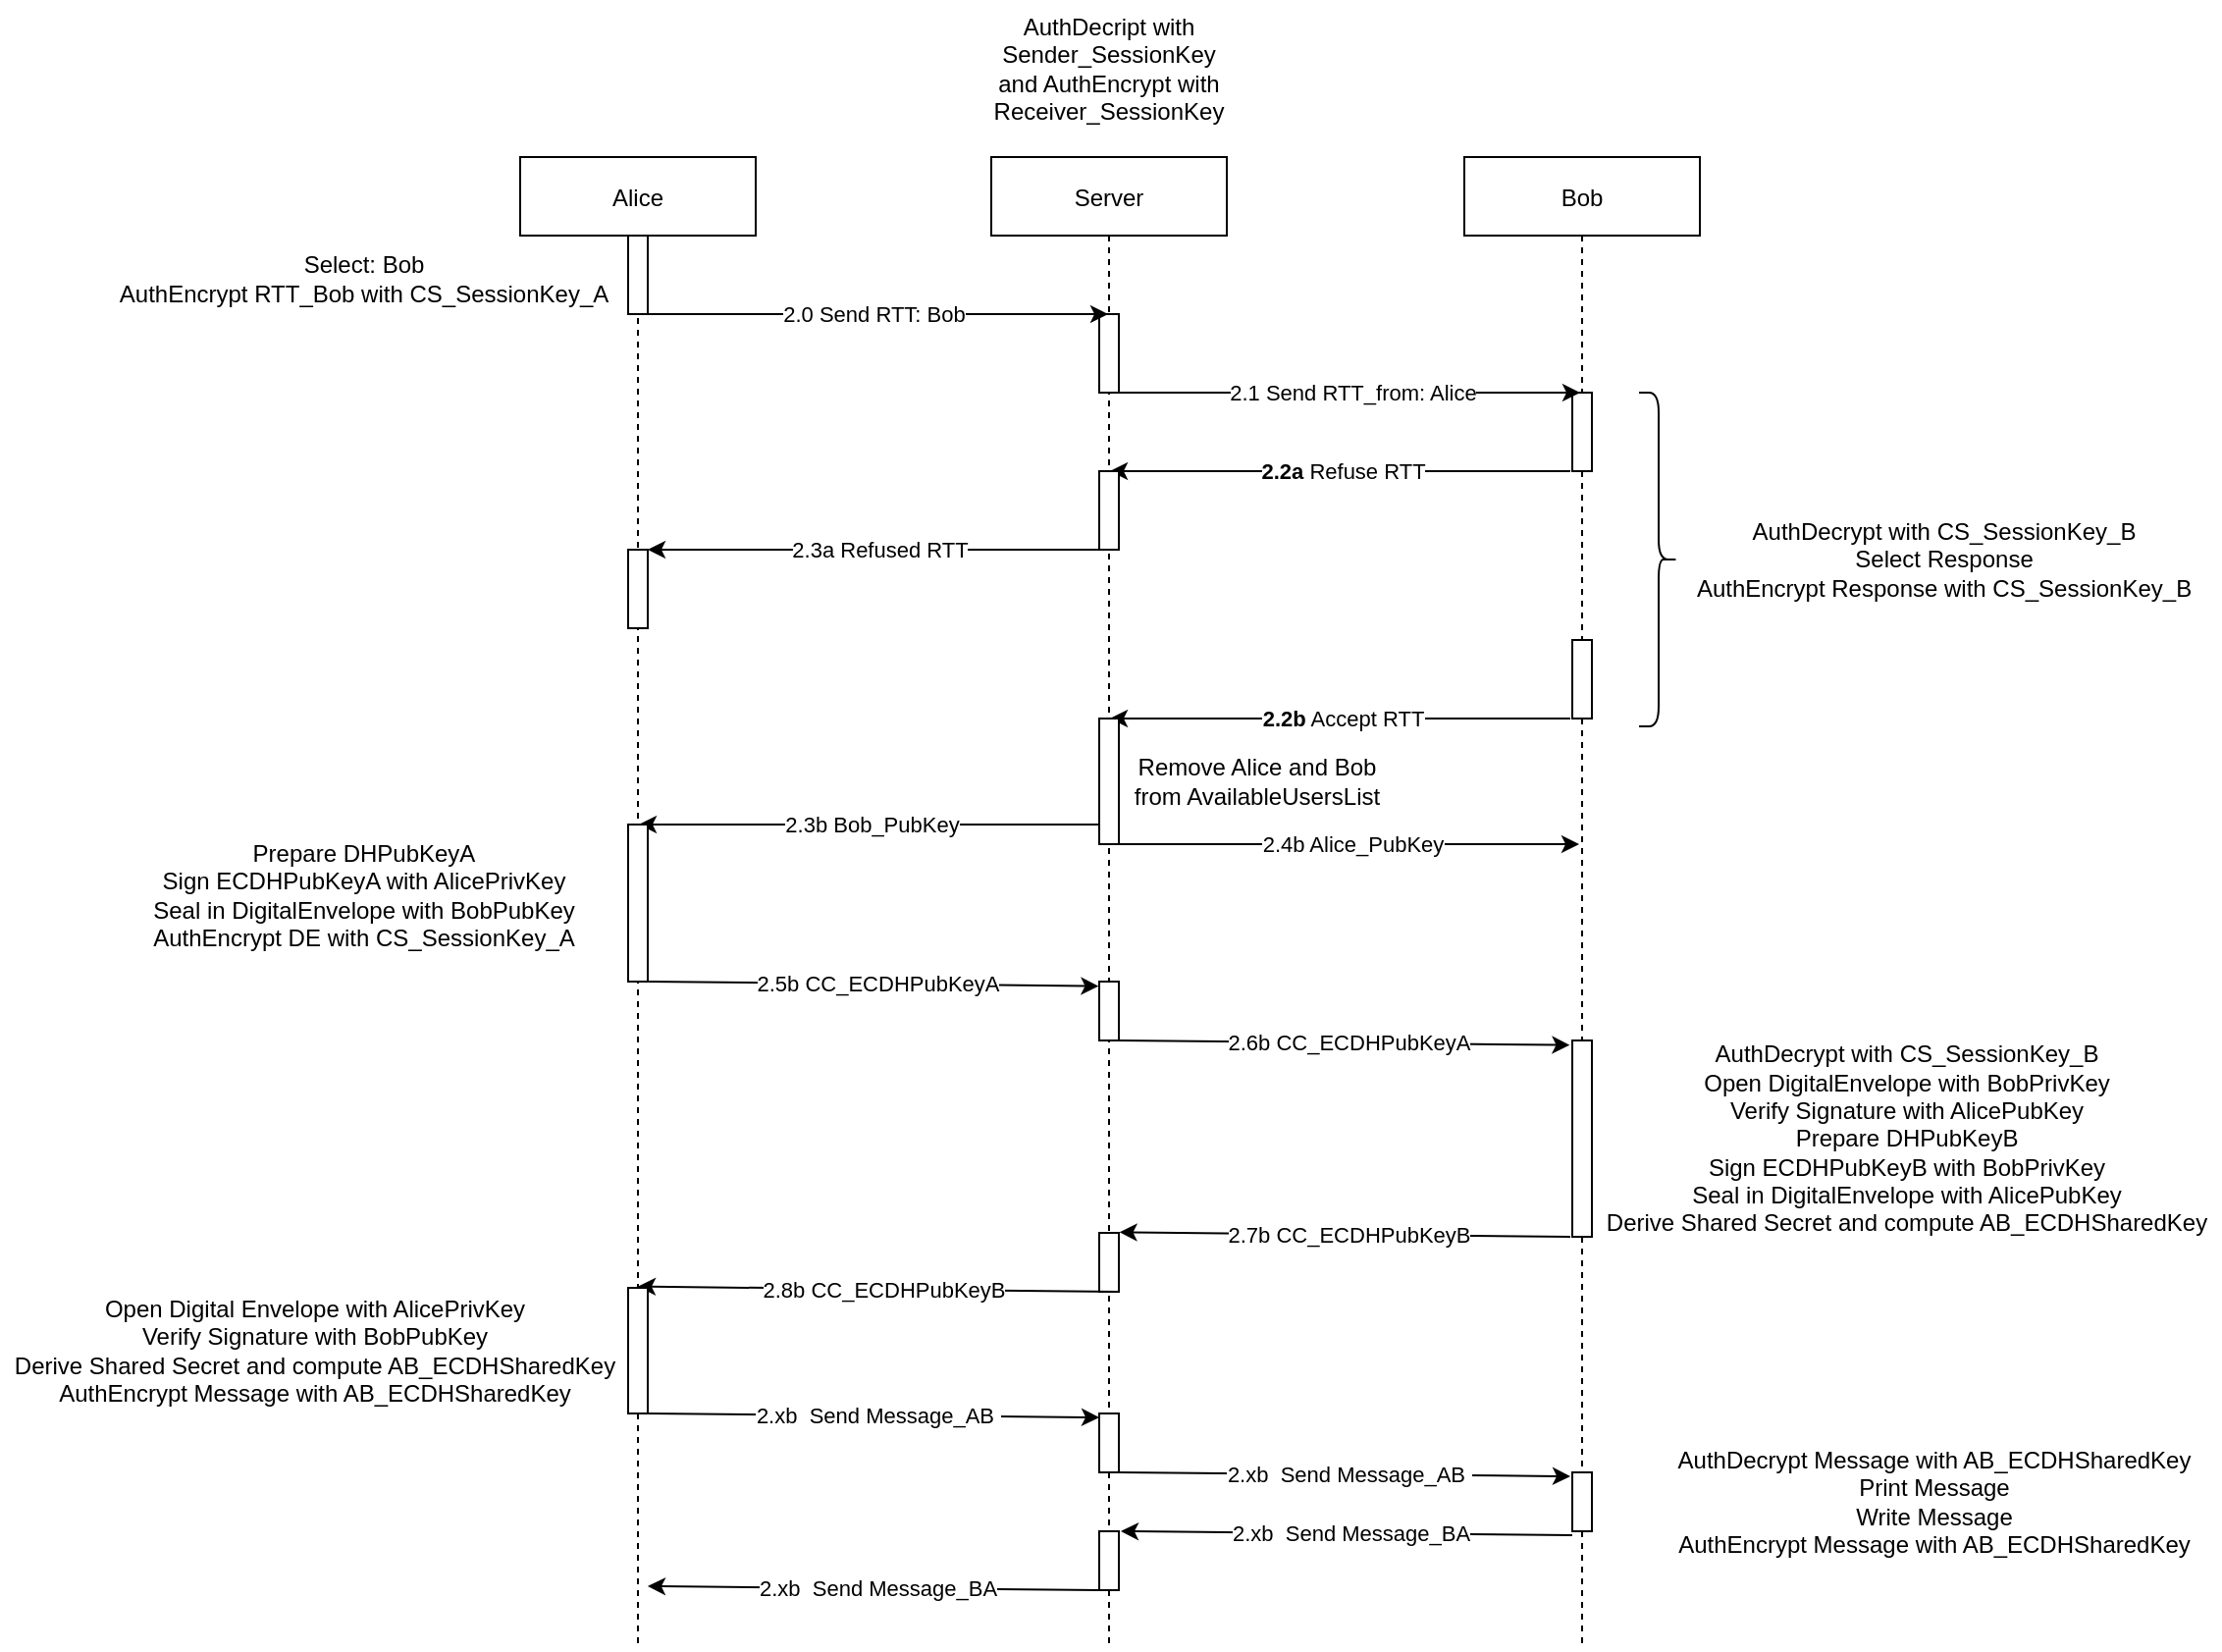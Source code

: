 <mxfile version="14.6.13" type="google"><diagram id="kgpKYQtTHZ0yAKxKKP6v" name="Page-1"><mxGraphModel dx="2096" dy="659" grid="1" gridSize="10" guides="1" tooltips="1" connect="1" arrows="1" fold="1" page="1" pageScale="1" pageWidth="850" pageHeight="1100" math="0" shadow="0"><root><mxCell id="0"/><mxCell id="1" parent="0"/><mxCell id="3nuBFxr9cyL0pnOWT2aG-1" value="Alice" style="shape=umlLifeline;perimeter=lifelinePerimeter;container=1;collapsible=0;recursiveResize=0;rounded=0;shadow=0;strokeWidth=1;" parent="1" vertex="1"><mxGeometry x="80" y="80" width="120" height="760" as="geometry"/></mxCell><mxCell id="3nuBFxr9cyL0pnOWT2aG-5" value="Server" style="shape=umlLifeline;perimeter=lifelinePerimeter;container=1;collapsible=0;recursiveResize=0;rounded=0;shadow=0;strokeWidth=1;" parent="1" vertex="1"><mxGeometry x="320" y="80" width="120" height="760" as="geometry"/></mxCell><mxCell id="1zj3aGGyjTnXeS0juYns-12" value="" style="html=1;points=[];perimeter=orthogonalPerimeter;" parent="1" vertex="1"><mxGeometry x="375" y="160" width="10" height="40" as="geometry"/></mxCell><mxCell id="1zj3aGGyjTnXeS0juYns-6" value="" style="endArrow=classic;html=1;" parent="1" target="3nuBFxr9cyL0pnOWT2aG-5" edge="1"><mxGeometry relative="1" as="geometry"><mxPoint x="140" y="160" as="sourcePoint"/><mxPoint x="240" y="160" as="targetPoint"/></mxGeometry></mxCell><mxCell id="1zj3aGGyjTnXeS0juYns-7" value="2.0 Send RTT: Bob" style="edgeLabel;resizable=0;html=1;align=center;verticalAlign=middle;" parent="1zj3aGGyjTnXeS0juYns-6" connectable="0" vertex="1"><mxGeometry relative="1" as="geometry"/></mxCell><mxCell id="1zj3aGGyjTnXeS0juYns-21" value="" style="html=1;points=[];perimeter=orthogonalPerimeter;" parent="1" vertex="1"><mxGeometry x="135" y="120" width="10" height="40" as="geometry"/></mxCell><mxCell id="KA-yGi2YSNLkWrTA20zO-1" value="Bob" style="shape=umlLifeline;perimeter=lifelinePerimeter;container=1;collapsible=0;recursiveResize=0;rounded=0;shadow=0;strokeWidth=1;" parent="1" vertex="1"><mxGeometry x="561" y="80" width="120" height="760" as="geometry"/></mxCell><mxCell id="KA-yGi2YSNLkWrTA20zO-4" value="" style="html=1;points=[];perimeter=orthogonalPerimeter;" parent="1" vertex="1"><mxGeometry x="616" y="200" width="10" height="40" as="geometry"/></mxCell><mxCell id="KA-yGi2YSNLkWrTA20zO-8" value="" style="endArrow=classic;html=1;" parent="1" edge="1"><mxGeometry relative="1" as="geometry"><mxPoint x="385.5" y="200" as="sourcePoint"/><mxPoint x="620" y="200" as="targetPoint"/></mxGeometry></mxCell><mxCell id="KA-yGi2YSNLkWrTA20zO-9" value="2.1 Send RTT_from: Alice" style="edgeLabel;resizable=0;html=1;align=center;verticalAlign=middle;" parent="KA-yGi2YSNLkWrTA20zO-8" connectable="0" vertex="1"><mxGeometry relative="1" as="geometry"><mxPoint x="1" as="offset"/></mxGeometry></mxCell><mxCell id="KA-yGi2YSNLkWrTA20zO-11" value="" style="endArrow=classic;html=1;" parent="1" edge="1"><mxGeometry relative="1" as="geometry"><mxPoint x="615" y="240" as="sourcePoint"/><mxPoint x="380.5" y="240" as="targetPoint"/></mxGeometry></mxCell><mxCell id="KA-yGi2YSNLkWrTA20zO-12" value="&lt;b&gt;2.2a&lt;/b&gt; Refuse RTT" style="edgeLabel;resizable=0;html=1;align=center;verticalAlign=middle;" parent="KA-yGi2YSNLkWrTA20zO-11" connectable="0" vertex="1"><mxGeometry relative="1" as="geometry"><mxPoint x="1" as="offset"/></mxGeometry></mxCell><mxCell id="KA-yGi2YSNLkWrTA20zO-14" value="" style="html=1;points=[];perimeter=orthogonalPerimeter;" parent="1" vertex="1"><mxGeometry x="375" y="240" width="10" height="40" as="geometry"/></mxCell><mxCell id="KA-yGi2YSNLkWrTA20zO-15" value="" style="endArrow=classic;html=1;" parent="1" edge="1"><mxGeometry relative="1" as="geometry"><mxPoint x="379.5" y="280.0" as="sourcePoint"/><mxPoint x="145.0" y="280.0" as="targetPoint"/></mxGeometry></mxCell><mxCell id="KA-yGi2YSNLkWrTA20zO-16" value="2.3a Refused RTT" style="edgeLabel;resizable=0;html=1;align=center;verticalAlign=middle;" parent="KA-yGi2YSNLkWrTA20zO-15" connectable="0" vertex="1"><mxGeometry relative="1" as="geometry"><mxPoint x="1" as="offset"/></mxGeometry></mxCell><mxCell id="KA-yGi2YSNLkWrTA20zO-17" value="" style="html=1;points=[];perimeter=orthogonalPerimeter;" parent="1" vertex="1"><mxGeometry x="135" y="280" width="10" height="40" as="geometry"/></mxCell><mxCell id="KA-yGi2YSNLkWrTA20zO-18" value="" style="html=1;points=[];perimeter=orthogonalPerimeter;" parent="1" vertex="1"><mxGeometry x="616" y="326" width="10" height="40" as="geometry"/></mxCell><mxCell id="KA-yGi2YSNLkWrTA20zO-19" value="" style="endArrow=classic;html=1;" parent="1" edge="1"><mxGeometry relative="1" as="geometry"><mxPoint x="615" y="366.0" as="sourcePoint"/><mxPoint x="380.5" y="366.0" as="targetPoint"/></mxGeometry></mxCell><mxCell id="KA-yGi2YSNLkWrTA20zO-20" value="&lt;b&gt;2.2b&lt;/b&gt; Accept RTT" style="edgeLabel;resizable=0;html=1;align=center;verticalAlign=middle;" parent="KA-yGi2YSNLkWrTA20zO-19" connectable="0" vertex="1"><mxGeometry relative="1" as="geometry"><mxPoint x="1" as="offset"/></mxGeometry></mxCell><mxCell id="KA-yGi2YSNLkWrTA20zO-21" value="" style="html=1;points=[];perimeter=orthogonalPerimeter;" parent="1" vertex="1"><mxGeometry x="375" y="366" width="10" height="64" as="geometry"/></mxCell><mxCell id="KA-yGi2YSNLkWrTA20zO-22" value="" style="endArrow=classic;html=1;" parent="1" edge="1"><mxGeometry relative="1" as="geometry"><mxPoint x="375" y="420.0" as="sourcePoint"/><mxPoint x="140.5" y="420.0" as="targetPoint"/></mxGeometry></mxCell><mxCell id="KA-yGi2YSNLkWrTA20zO-23" value="2.3b Bob_PubKey" style="edgeLabel;resizable=0;html=1;align=center;verticalAlign=middle;" parent="KA-yGi2YSNLkWrTA20zO-22" connectable="0" vertex="1"><mxGeometry relative="1" as="geometry"><mxPoint x="1" as="offset"/></mxGeometry></mxCell><mxCell id="KA-yGi2YSNLkWrTA20zO-24" value="" style="html=1;points=[];perimeter=orthogonalPerimeter;" parent="1" vertex="1"><mxGeometry x="135" y="420" width="10" height="80" as="geometry"/></mxCell><mxCell id="KA-yGi2YSNLkWrTA20zO-25" value="" style="endArrow=classic;html=1;" parent="1" edge="1"><mxGeometry relative="1" as="geometry"><mxPoint x="385.0" y="430" as="sourcePoint"/><mxPoint x="619.5" y="430" as="targetPoint"/></mxGeometry></mxCell><mxCell id="KA-yGi2YSNLkWrTA20zO-26" value="2.4b Alice_PubKey" style="edgeLabel;resizable=0;html=1;align=center;verticalAlign=middle;" parent="KA-yGi2YSNLkWrTA20zO-25" connectable="0" vertex="1"><mxGeometry relative="1" as="geometry"><mxPoint x="1" as="offset"/></mxGeometry></mxCell><mxCell id="KA-yGi2YSNLkWrTA20zO-27" value="Prepare DHPubKeyA &lt;br&gt;Sign ECDHPubKeyA with AlicePrivKey&lt;br&gt;Seal in DigitalEnvelope with BobPubKey&lt;br&gt;AuthEncrypt DE with CS_SessionKey_A" style="text;html=1;align=center;verticalAlign=middle;resizable=0;points=[];autosize=1;strokeColor=none;" parent="1" vertex="1"><mxGeometry x="-115" y="426" width="230" height="60" as="geometry"/></mxCell><mxCell id="KA-yGi2YSNLkWrTA20zO-28" value="" style="endArrow=classic;html=1;exitX=1.071;exitY=0.989;exitDx=0;exitDy=0;exitPerimeter=0;entryX=0.043;entryY=0.016;entryDx=0;entryDy=0;entryPerimeter=0;" parent="1" edge="1"><mxGeometry relative="1" as="geometry"><mxPoint x="145.0" y="500" as="sourcePoint"/><mxPoint x="374.72" y="502.32" as="targetPoint"/></mxGeometry></mxCell><mxCell id="KA-yGi2YSNLkWrTA20zO-29" value="2.5b CC_ECDHPubKeyA" style="edgeLabel;resizable=0;html=1;align=center;verticalAlign=middle;" parent="KA-yGi2YSNLkWrTA20zO-28" connectable="0" vertex="1"><mxGeometry relative="1" as="geometry"><mxPoint x="2" as="offset"/></mxGeometry></mxCell><mxCell id="KA-yGi2YSNLkWrTA20zO-31" value="" style="html=1;points=[];perimeter=orthogonalPerimeter;" parent="1" vertex="1"><mxGeometry x="375" y="500" width="10" height="30" as="geometry"/></mxCell><mxCell id="KA-yGi2YSNLkWrTA20zO-32" value="" style="endArrow=classic;html=1;exitX=1.071;exitY=0.989;exitDx=0;exitDy=0;exitPerimeter=0;entryX=0.043;entryY=0.016;entryDx=0;entryDy=0;entryPerimeter=0;" parent="1" edge="1"><mxGeometry relative="1" as="geometry"><mxPoint x="385" y="530" as="sourcePoint"/><mxPoint x="614.72" y="532.32" as="targetPoint"/></mxGeometry></mxCell><mxCell id="KA-yGi2YSNLkWrTA20zO-33" value="2.6b CC_ECDHPubKeyA" style="edgeLabel;resizable=0;html=1;align=center;verticalAlign=middle;" parent="KA-yGi2YSNLkWrTA20zO-32" connectable="0" vertex="1"><mxGeometry relative="1" as="geometry"><mxPoint x="2" as="offset"/></mxGeometry></mxCell><mxCell id="KA-yGi2YSNLkWrTA20zO-34" value="" style="html=1;points=[];perimeter=orthogonalPerimeter;" parent="1" vertex="1"><mxGeometry x="616" y="530" width="10" height="100" as="geometry"/></mxCell><mxCell id="KA-yGi2YSNLkWrTA20zO-35" value="AuthDecrypt with CS_SessionKey_B&lt;br&gt;Open DigitalEnvelope with BobPrivKey&lt;br&gt;Verify Signature with AlicePubKey&lt;br&gt;Prepare DHPubKeyB&lt;br&gt;Sign ECDHPubKeyB with BobPrivKey&lt;br&gt;Seal in DigitalEnvelope with AlicePubKey&lt;br&gt;Derive Shared Secret and compute AB_ECDHSharedKey" style="text;html=1;align=center;verticalAlign=middle;resizable=0;points=[];autosize=1;strokeColor=none;" parent="1" vertex="1"><mxGeometry x="626" y="530" width="320" height="100" as="geometry"/></mxCell><mxCell id="KA-yGi2YSNLkWrTA20zO-40" value="" style="endArrow=classic;html=1;exitX=1.071;exitY=0.989;exitDx=0;exitDy=0;exitPerimeter=0;entryX=0.043;entryY=0.016;entryDx=0;entryDy=0;entryPerimeter=0;" parent="1" edge="1"><mxGeometry relative="1" as="geometry"><mxPoint x="615.0" y="630.0" as="sourcePoint"/><mxPoint x="385.28" y="627.68" as="targetPoint"/></mxGeometry></mxCell><mxCell id="KA-yGi2YSNLkWrTA20zO-41" value="2.7b CC_ECDHPubKeyB" style="edgeLabel;resizable=0;html=1;align=center;verticalAlign=middle;" parent="KA-yGi2YSNLkWrTA20zO-40" connectable="0" vertex="1"><mxGeometry relative="1" as="geometry"><mxPoint x="2" as="offset"/></mxGeometry></mxCell><mxCell id="KA-yGi2YSNLkWrTA20zO-42" value="" style="html=1;points=[];perimeter=orthogonalPerimeter;" parent="1" vertex="1"><mxGeometry x="375" y="628" width="10" height="30" as="geometry"/></mxCell><mxCell id="KA-yGi2YSNLkWrTA20zO-43" value="" style="endArrow=classic;html=1;exitX=1.071;exitY=0.989;exitDx=0;exitDy=0;exitPerimeter=0;entryX=0.5;entryY=0.757;entryDx=0;entryDy=0;entryPerimeter=0;" parent="1" target="3nuBFxr9cyL0pnOWT2aG-1" edge="1"><mxGeometry relative="1" as="geometry"><mxPoint x="385" y="658" as="sourcePoint"/><mxPoint x="155.28" y="655.68" as="targetPoint"/></mxGeometry></mxCell><mxCell id="KA-yGi2YSNLkWrTA20zO-44" value="2.8b CC_ECDHPubKeyB" style="edgeLabel;resizable=0;html=1;align=center;verticalAlign=middle;" parent="KA-yGi2YSNLkWrTA20zO-43" connectable="0" vertex="1"><mxGeometry relative="1" as="geometry"><mxPoint x="2" as="offset"/></mxGeometry></mxCell><mxCell id="KA-yGi2YSNLkWrTA20zO-45" value="" style="html=1;points=[];perimeter=orthogonalPerimeter;" parent="1" vertex="1"><mxGeometry x="135" y="656" width="10" height="64" as="geometry"/></mxCell><mxCell id="KA-yGi2YSNLkWrTA20zO-47" value="Open Digital Envelope with AlicePrivKey&lt;br&gt;Verify Signature with BobPubKey&lt;br&gt;Derive Shared Secret and compute AB_ECDHSharedKey&lt;br&gt;AuthEncrypt Message with AB_ECDHSharedKey" style="text;html=1;align=center;verticalAlign=middle;resizable=0;points=[];autosize=1;strokeColor=none;" parent="1" vertex="1"><mxGeometry x="-185" y="658" width="320" height="60" as="geometry"/></mxCell><mxCell id="W0bl_1JDwNdO3xJQYfcm-1" value="AuthDecript with Sender_SessionKey&lt;br&gt;and AuthEncrypt with Receiver_SessionKey" style="text;html=1;strokeColor=none;fillColor=none;align=center;verticalAlign=middle;whiteSpace=wrap;rounded=0;" vertex="1" parent="1"><mxGeometry x="325" width="110" height="70" as="geometry"/></mxCell><mxCell id="W0bl_1JDwNdO3xJQYfcm-3" value="&lt;br&gt;Select: Bob&lt;br&gt;AuthEncrypt RTT_Bob with CS_SessionKey_A" style="text;html=1;align=center;verticalAlign=middle;resizable=0;points=[];autosize=1;strokeColor=none;" vertex="1" parent="1"><mxGeometry x="-135" y="110" width="270" height="50" as="geometry"/></mxCell><mxCell id="W0bl_1JDwNdO3xJQYfcm-4" value="AuthDecrypt with CS_SessionKey_B&lt;br&gt;Select Response&lt;br&gt;AuthEncrypt Response with CS_SessionKey_B" style="text;html=1;align=center;verticalAlign=middle;resizable=0;points=[];autosize=1;strokeColor=none;" vertex="1" parent="1"><mxGeometry x="670" y="260" width="270" height="50" as="geometry"/></mxCell><mxCell id="W0bl_1JDwNdO3xJQYfcm-6" value="" style="shape=curlyBracket;whiteSpace=wrap;html=1;rounded=1;flipH=1;" vertex="1" parent="1"><mxGeometry x="650" y="200" width="20" height="170" as="geometry"/></mxCell><mxCell id="W0bl_1JDwNdO3xJQYfcm-9" value="Remove Alice and Bob &lt;br&gt;from AvailableUsersList" style="text;html=1;align=center;verticalAlign=middle;resizable=0;points=[];autosize=1;strokeColor=none;" vertex="1" parent="1"><mxGeometry x="385" y="383" width="140" height="30" as="geometry"/></mxCell><mxCell id="W0bl_1JDwNdO3xJQYfcm-12" value="" style="endArrow=classic;html=1;exitX=1.071;exitY=0.989;exitDx=0;exitDy=0;exitPerimeter=0;" edge="1" parent="1"><mxGeometry relative="1" as="geometry"><mxPoint x="145" y="720" as="sourcePoint"/><mxPoint x="375" y="722" as="targetPoint"/></mxGeometry></mxCell><mxCell id="W0bl_1JDwNdO3xJQYfcm-13" value="2.xb&amp;nbsp; Send Message_AB&amp;nbsp;" style="edgeLabel;resizable=0;html=1;align=center;verticalAlign=middle;" connectable="0" vertex="1" parent="W0bl_1JDwNdO3xJQYfcm-12"><mxGeometry relative="1" as="geometry"><mxPoint x="2" as="offset"/></mxGeometry></mxCell><mxCell id="W0bl_1JDwNdO3xJQYfcm-14" value="" style="html=1;points=[];perimeter=orthogonalPerimeter;" vertex="1" parent="1"><mxGeometry x="375" y="720" width="10" height="30" as="geometry"/></mxCell><mxCell id="W0bl_1JDwNdO3xJQYfcm-15" value="" style="endArrow=classic;html=1;exitX=1.071;exitY=0.989;exitDx=0;exitDy=0;exitPerimeter=0;" edge="1" parent="1"><mxGeometry relative="1" as="geometry"><mxPoint x="385" y="750" as="sourcePoint"/><mxPoint x="615" y="752" as="targetPoint"/></mxGeometry></mxCell><mxCell id="W0bl_1JDwNdO3xJQYfcm-16" value="2.xb&amp;nbsp; Send Message_AB&amp;nbsp;" style="edgeLabel;resizable=0;html=1;align=center;verticalAlign=middle;" connectable="0" vertex="1" parent="W0bl_1JDwNdO3xJQYfcm-15"><mxGeometry relative="1" as="geometry"><mxPoint x="2" as="offset"/></mxGeometry></mxCell><mxCell id="W0bl_1JDwNdO3xJQYfcm-17" value="" style="html=1;points=[];perimeter=orthogonalPerimeter;" vertex="1" parent="1"><mxGeometry x="616" y="750" width="10" height="30" as="geometry"/></mxCell><mxCell id="W0bl_1JDwNdO3xJQYfcm-18" value="" style="endArrow=classic;html=1;exitX=1.071;exitY=0.989;exitDx=0;exitDy=0;exitPerimeter=0;" edge="1" parent="1"><mxGeometry relative="1" as="geometry"><mxPoint x="616" y="782" as="sourcePoint"/><mxPoint x="386" y="780" as="targetPoint"/></mxGeometry></mxCell><mxCell id="W0bl_1JDwNdO3xJQYfcm-19" value="2.xb&amp;nbsp; Send Message_BA" style="edgeLabel;resizable=0;html=1;align=center;verticalAlign=middle;" connectable="0" vertex="1" parent="W0bl_1JDwNdO3xJQYfcm-18"><mxGeometry relative="1" as="geometry"><mxPoint x="2" as="offset"/></mxGeometry></mxCell><mxCell id="W0bl_1JDwNdO3xJQYfcm-21" value="AuthDecrypt Message with AB_ECDHSharedKey&lt;br&gt;Print Message&lt;br&gt;Write Message&lt;br&gt;AuthEncrypt Message with AB_ECDHSharedKey" style="text;html=1;align=center;verticalAlign=middle;resizable=0;points=[];autosize=1;strokeColor=none;" vertex="1" parent="1"><mxGeometry x="660" y="735" width="280" height="60" as="geometry"/></mxCell><mxCell id="W0bl_1JDwNdO3xJQYfcm-22" value="" style="html=1;points=[];perimeter=orthogonalPerimeter;" vertex="1" parent="1"><mxGeometry x="375" y="780" width="10" height="30" as="geometry"/></mxCell><mxCell id="W0bl_1JDwNdO3xJQYfcm-23" value="" style="endArrow=classic;html=1;exitX=1.071;exitY=0.989;exitDx=0;exitDy=0;exitPerimeter=0;" edge="1" parent="1"><mxGeometry relative="1" as="geometry"><mxPoint x="375" y="810" as="sourcePoint"/><mxPoint x="145" y="808" as="targetPoint"/></mxGeometry></mxCell><mxCell id="W0bl_1JDwNdO3xJQYfcm-24" value="2.xb&amp;nbsp; Send Message_BA" style="edgeLabel;resizable=0;html=1;align=center;verticalAlign=middle;" connectable="0" vertex="1" parent="W0bl_1JDwNdO3xJQYfcm-23"><mxGeometry relative="1" as="geometry"><mxPoint x="2" as="offset"/></mxGeometry></mxCell></root></mxGraphModel></diagram></mxfile>